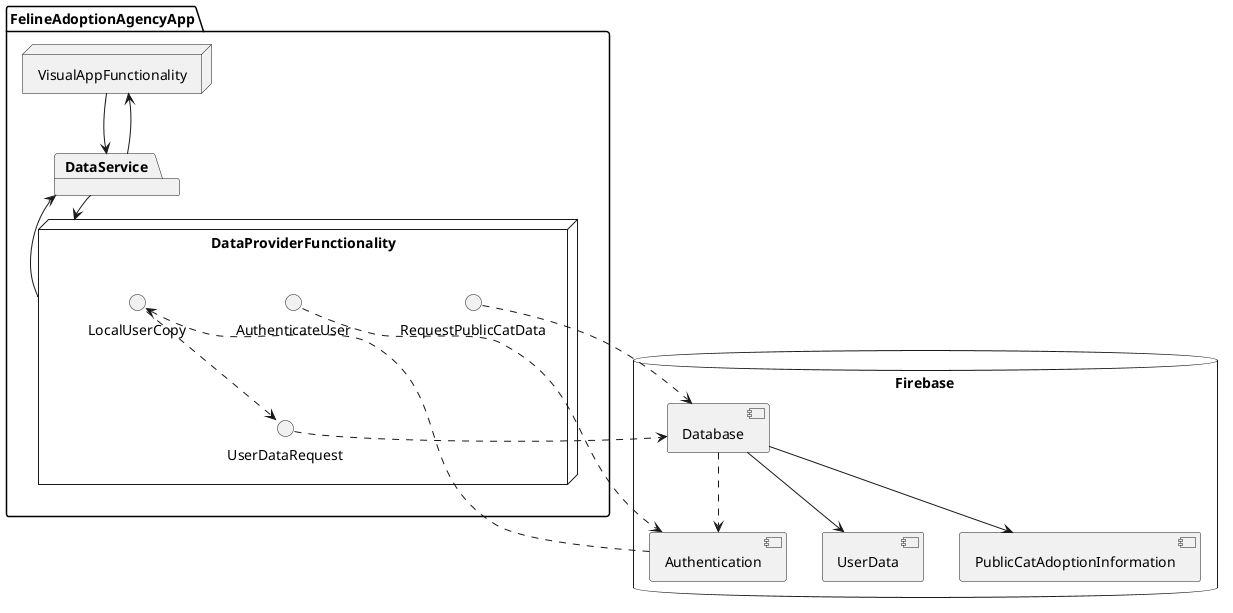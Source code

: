 @startuml ComponentDiagram

database Firebase {
    [Authentication]
    [Database]
    [Database] --> [UserData]
    [Database] --> [PublicCatAdoptionInformation]
    [Database] ..> [Authentication]
}

package FelineAdoptionAgencyApp {
    node VisualAppFunctionality {
    }
    node DataProviderFunctionality {
       AuthenticateUser ..> [Authentication]
       [Authentication] ..> LocalUserCopy
       LocalUserCopy ..> UserDataRequest
       RequestPublicCatData ..> Database
       UserDataRequest ..> Database
    }
    package DataService {
        
    }
}

VisualAppFunctionality --> DataService
DataService --> DataProviderFunctionality
DataProviderFunctionality --> DataService
DataService --> VisualAppFunctionality

@enduml